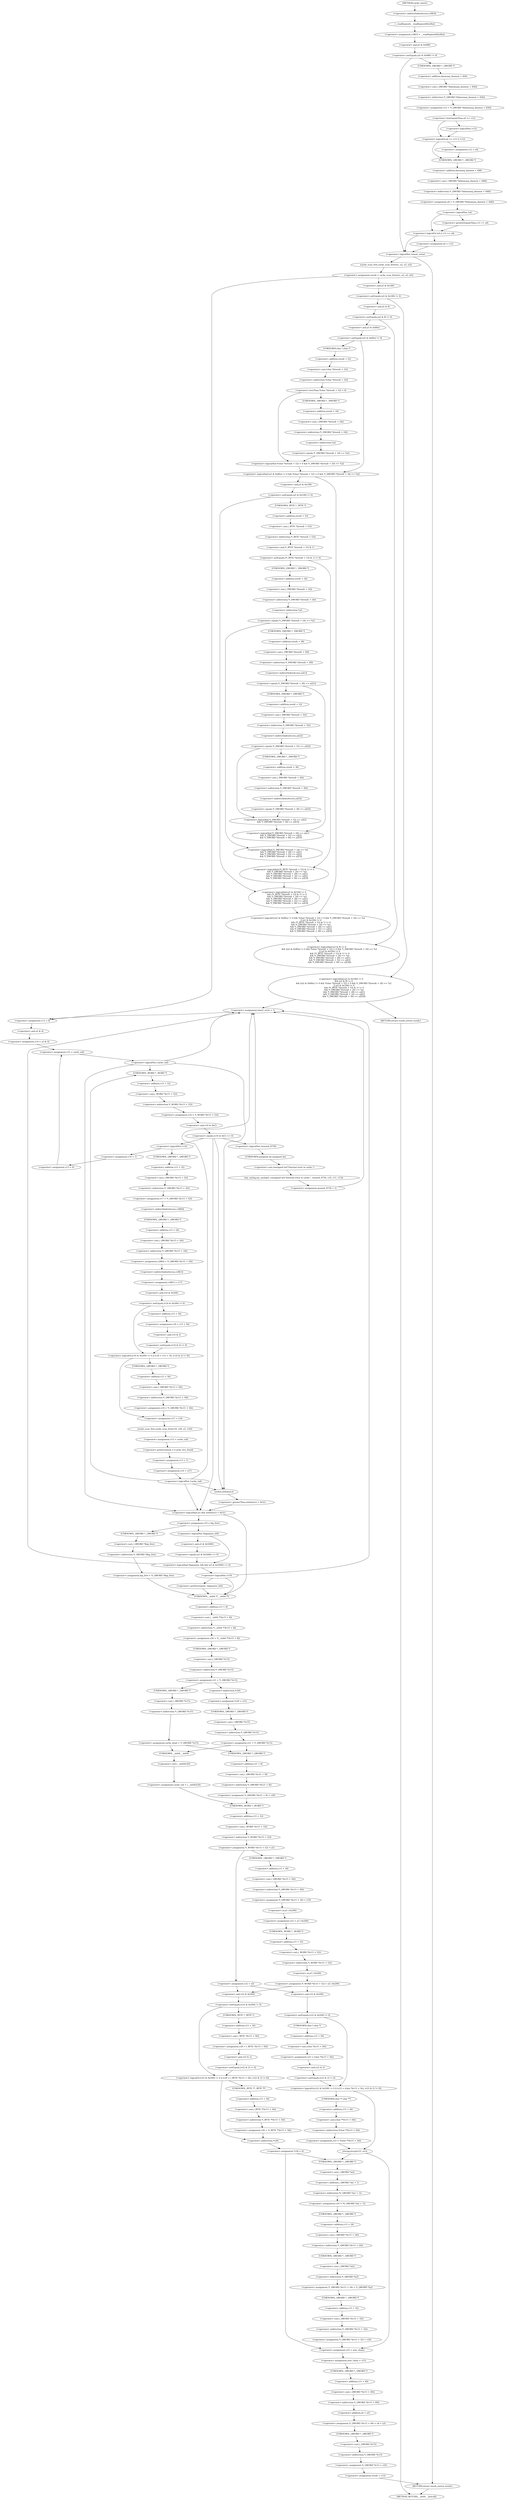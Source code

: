 digraph cache_insert {  
"1000148" [label = "(<operator>.assignment,v28[3] = __readfsqword(0x28u))" ]
"1000149" [label = "(<operator>.indirectIndexAccess,v28[3])" ]
"1000152" [label = "(__readfsqword,__readfsqword(0x28u))" ]
"1000155" [label = "(<operator>.notEquals,(a5 & 0x980) != 0)" ]
"1000156" [label = "(<operator>.and,a5 & 0x980)" ]
"1000161" [label = "(<operator>.assignment,v12 = *(_QWORD *)(dnsmasq_daemon + 456))" ]
"1000163" [label = "(<operator>.indirection,*(_QWORD *)(dnsmasq_daemon + 456))" ]
"1000164" [label = "(<operator>.cast,(_QWORD *)(dnsmasq_daemon + 456))" ]
"1000165" [label = "(UNKNOWN,_QWORD *,_QWORD *)" ]
"1000166" [label = "(<operator>.addition,dnsmasq_daemon + 456)" ]
"1000170" [label = "(<operator>.logicalOr,a4 <= v12 || !v12)" ]
"1000171" [label = "(<operator>.lessEqualsThan,a4 <= v12)" ]
"1000174" [label = "(<operator>.logicalNot,!v12)" ]
"1000176" [label = "(<operator>.assignment,v12 = a4)" ]
"1000179" [label = "(<operator>.assignment,a4 = *(_QWORD *)(dnsmasq_daemon + 448))" ]
"1000181" [label = "(<operator>.indirection,*(_QWORD *)(dnsmasq_daemon + 448))" ]
"1000182" [label = "(<operator>.cast,(_QWORD *)(dnsmasq_daemon + 448))" ]
"1000183" [label = "(UNKNOWN,_QWORD *,_QWORD *)" ]
"1000184" [label = "(<operator>.addition,dnsmasq_daemon + 448)" ]
"1000188" [label = "(<operator>.logicalOr,!a4 || v12 >= a4)" ]
"1000189" [label = "(<operator>.logicalNot,!a4)" ]
"1000191" [label = "(<operator>.greaterEqualsThan,v12 >= a4)" ]
"1000194" [label = "(<operator>.assignment,a4 = v12)" ]
"1000199" [label = "(<operator>.logicalNot,!insert_error)" ]
"1000202" [label = "(<operator>.assignment,result = cache_scan_free(src, a2, a3, a5))" ]
"1000204" [label = "(cache_scan_free,cache_scan_free(src, a2, a3, a5))" ]
"1000213" [label = "(<operator>.logicalAnd,(a5 & 0x180) != 0\n        && (a5 & 8) != 0\n        && ((a5 & 0x80u) != 0 && *(char *)(result + 52) < 0 && *(_DWORD *)(result + 24) == *a2\n         || (a5 & 0x100) != 0\n         && (*(_BYTE *)(result + 53) & 1) != 0\n         && *(_DWORD *)(result + 24) == *a2\n         && *(_DWORD *)(result + 28) == a2[1]\n         && *(_DWORD *)(result + 32) == a2[2]\n         && *(_DWORD *)(result + 36) == a2[3]))" ]
"1000214" [label = "(<operator>.notEquals,(a5 & 0x180) != 0)" ]
"1000215" [label = "(<operator>.and,a5 & 0x180)" ]
"1000219" [label = "(<operator>.logicalAnd,(a5 & 8) != 0\n        && ((a5 & 0x80u) != 0 && *(char *)(result + 52) < 0 && *(_DWORD *)(result + 24) == *a2\n         || (a5 & 0x100) != 0\n         && (*(_BYTE *)(result + 53) & 1) != 0\n         && *(_DWORD *)(result + 24) == *a2\n         && *(_DWORD *)(result + 28) == a2[1]\n         && *(_DWORD *)(result + 32) == a2[2]\n         && *(_DWORD *)(result + 36) == a2[3]))" ]
"1000220" [label = "(<operator>.notEquals,(a5 & 8) != 0)" ]
"1000221" [label = "(<operator>.and,a5 & 8)" ]
"1000225" [label = "(<operator>.logicalOr,(a5 & 0x80u) != 0 && *(char *)(result + 52) < 0 && *(_DWORD *)(result + 24) == *a2\n         || (a5 & 0x100) != 0\n         && (*(_BYTE *)(result + 53) & 1) != 0\n         && *(_DWORD *)(result + 24) == *a2\n         && *(_DWORD *)(result + 28) == a2[1]\n         && *(_DWORD *)(result + 32) == a2[2]\n         && *(_DWORD *)(result + 36) == a2[3])" ]
"1000226" [label = "(<operator>.logicalAnd,(a5 & 0x80u) != 0 && *(char *)(result + 52) < 0 && *(_DWORD *)(result + 24) == *a2)" ]
"1000227" [label = "(<operator>.notEquals,(a5 & 0x80u) != 0)" ]
"1000228" [label = "(<operator>.and,a5 & 0x80u)" ]
"1000232" [label = "(<operator>.logicalAnd,*(char *)(result + 52) < 0 && *(_DWORD *)(result + 24) == *a2)" ]
"1000233" [label = "(<operator>.lessThan,*(char *)(result + 52) < 0)" ]
"1000234" [label = "(<operator>.indirection,*(char *)(result + 52))" ]
"1000235" [label = "(<operator>.cast,(char *)(result + 52))" ]
"1000236" [label = "(UNKNOWN,char *,char *)" ]
"1000237" [label = "(<operator>.addition,result + 52)" ]
"1000241" [label = "(<operator>.equals,*(_DWORD *)(result + 24) == *a2)" ]
"1000242" [label = "(<operator>.indirection,*(_DWORD *)(result + 24))" ]
"1000243" [label = "(<operator>.cast,(_DWORD *)(result + 24))" ]
"1000244" [label = "(UNKNOWN,_DWORD *,_DWORD *)" ]
"1000245" [label = "(<operator>.addition,result + 24)" ]
"1000248" [label = "(<operator>.indirection,*a2)" ]
"1000250" [label = "(<operator>.logicalAnd,(a5 & 0x100) != 0\n         && (*(_BYTE *)(result + 53) & 1) != 0\n         && *(_DWORD *)(result + 24) == *a2\n         && *(_DWORD *)(result + 28) == a2[1]\n         && *(_DWORD *)(result + 32) == a2[2]\n         && *(_DWORD *)(result + 36) == a2[3])" ]
"1000251" [label = "(<operator>.notEquals,(a5 & 0x100) != 0)" ]
"1000252" [label = "(<operator>.and,a5 & 0x100)" ]
"1000256" [label = "(<operator>.logicalAnd,(*(_BYTE *)(result + 53) & 1) != 0\n         && *(_DWORD *)(result + 24) == *a2\n         && *(_DWORD *)(result + 28) == a2[1]\n         && *(_DWORD *)(result + 32) == a2[2]\n         && *(_DWORD *)(result + 36) == a2[3])" ]
"1000257" [label = "(<operator>.notEquals,(*(_BYTE *)(result + 53) & 1) != 0)" ]
"1000258" [label = "(<operator>.and,*(_BYTE *)(result + 53) & 1)" ]
"1000259" [label = "(<operator>.indirection,*(_BYTE *)(result + 53))" ]
"1000260" [label = "(<operator>.cast,(_BYTE *)(result + 53))" ]
"1000261" [label = "(UNKNOWN,_BYTE *,_BYTE *)" ]
"1000262" [label = "(<operator>.addition,result + 53)" ]
"1000267" [label = "(<operator>.logicalAnd,*(_DWORD *)(result + 24) == *a2\n         && *(_DWORD *)(result + 28) == a2[1]\n         && *(_DWORD *)(result + 32) == a2[2]\n         && *(_DWORD *)(result + 36) == a2[3])" ]
"1000268" [label = "(<operator>.equals,*(_DWORD *)(result + 24) == *a2)" ]
"1000269" [label = "(<operator>.indirection,*(_DWORD *)(result + 24))" ]
"1000270" [label = "(<operator>.cast,(_DWORD *)(result + 24))" ]
"1000271" [label = "(UNKNOWN,_DWORD *,_DWORD *)" ]
"1000272" [label = "(<operator>.addition,result + 24)" ]
"1000275" [label = "(<operator>.indirection,*a2)" ]
"1000277" [label = "(<operator>.logicalAnd,*(_DWORD *)(result + 28) == a2[1]\n         && *(_DWORD *)(result + 32) == a2[2]\n         && *(_DWORD *)(result + 36) == a2[3])" ]
"1000278" [label = "(<operator>.equals,*(_DWORD *)(result + 28) == a2[1])" ]
"1000279" [label = "(<operator>.indirection,*(_DWORD *)(result + 28))" ]
"1000280" [label = "(<operator>.cast,(_DWORD *)(result + 28))" ]
"1000281" [label = "(UNKNOWN,_DWORD *,_DWORD *)" ]
"1000282" [label = "(<operator>.addition,result + 28)" ]
"1000285" [label = "(<operator>.indirectIndexAccess,a2[1])" ]
"1000288" [label = "(<operator>.logicalAnd,*(_DWORD *)(result + 32) == a2[2]\n         && *(_DWORD *)(result + 36) == a2[3])" ]
"1000289" [label = "(<operator>.equals,*(_DWORD *)(result + 32) == a2[2])" ]
"1000290" [label = "(<operator>.indirection,*(_DWORD *)(result + 32))" ]
"1000291" [label = "(<operator>.cast,(_DWORD *)(result + 32))" ]
"1000292" [label = "(UNKNOWN,_DWORD *,_DWORD *)" ]
"1000293" [label = "(<operator>.addition,result + 32)" ]
"1000296" [label = "(<operator>.indirectIndexAccess,a2[2])" ]
"1000299" [label = "(<operator>.equals,*(_DWORD *)(result + 36) == a2[3])" ]
"1000300" [label = "(<operator>.indirection,*(_DWORD *)(result + 36))" ]
"1000301" [label = "(<operator>.cast,(_DWORD *)(result + 36))" ]
"1000302" [label = "(UNKNOWN,_DWORD *,_DWORD *)" ]
"1000303" [label = "(<operator>.addition,result + 36)" ]
"1000306" [label = "(<operator>.indirectIndexAccess,a2[3])" ]
"1000310" [label = "(RETURN,return result;,return result;)" ]
"1000313" [label = "(<operator>.assignment,insert_error = 1)" ]
"1000317" [label = "(<operator>.assignment,v13 = 0)" ]
"1000320" [label = "(<operator>.assignment,v14 = a5 & 4)" ]
"1000322" [label = "(<operator>.and,a5 & 4)" ]
"1000326" [label = "(<operator>.assignment,v15 = cache_tail)" ]
"1000330" [label = "(<operator>.logicalNot,!cache_tail)" ]
"1000336" [label = "(<operator>.assignment,v16 = *(_WORD *)(v15 + 52))" ]
"1000338" [label = "(<operator>.indirection,*(_WORD *)(v15 + 52))" ]
"1000339" [label = "(<operator>.cast,(_WORD *)(v15 + 52))" ]
"1000340" [label = "(UNKNOWN,_WORD *,_WORD *)" ]
"1000341" [label = "(<operator>.addition,v15 + 52)" ]
"1000345" [label = "(<operator>.equals,(v16 & 0xC) == 0)" ]
"1000346" [label = "(<operator>.and,v16 & 0xC)" ]
"1000355" [label = "(<operator>.logicalNot,!warned_8730)" ]
"1000358" [label = "(my_syslog,my_syslog(3, (unsigned int)\"Internal error in cache.\", warned_8730, v10, v11, v13))" ]
"1000360" [label = "(<operator>.cast,(unsigned int)\"Internal error in cache.\")" ]
"1000361" [label = "(UNKNOWN,unsigned int,unsigned int)" ]
"1000367" [label = "(<operator>.assignment,warned_8730 = 1)" ]
"1000372" [label = "(<operator>.logicalNot,!v14)" ]
"1000375" [label = "(<operator>.assignment,v14 = 1)" ]
"1000378" [label = "(<operator>.assignment,v13 = 0)" ]
"1000382" [label = "(<operator>.assignment,v17 = *(_QWORD *)(v15 + 32))" ]
"1000384" [label = "(<operator>.indirection,*(_QWORD *)(v15 + 32))" ]
"1000385" [label = "(<operator>.cast,(_QWORD *)(v15 + 32))" ]
"1000386" [label = "(UNKNOWN,_QWORD *,_QWORD *)" ]
"1000387" [label = "(<operator>.addition,v15 + 32)" ]
"1000390" [label = "(<operator>.assignment,v28[0] = *(_QWORD *)(v15 + 24))" ]
"1000391" [label = "(<operator>.indirectIndexAccess,v28[0])" ]
"1000394" [label = "(<operator>.indirection,*(_QWORD *)(v15 + 24))" ]
"1000395" [label = "(<operator>.cast,(_QWORD *)(v15 + 24))" ]
"1000396" [label = "(UNKNOWN,_QWORD *,_QWORD *)" ]
"1000397" [label = "(<operator>.addition,v15 + 24)" ]
"1000400" [label = "(<operator>.assignment,v28[1] = v17)" ]
"1000401" [label = "(<operator>.indirectIndexAccess,v28[1])" ]
"1000406" [label = "(<operator>.logicalOr,(v16 & 0x200) != 0 || (v18 = v15 + 56, (v16 & 2) != 0))" ]
"1000407" [label = "(<operator>.notEquals,(v16 & 0x200) != 0)" ]
"1000408" [label = "(<operator>.and,v16 & 0x200)" ]
"1000413" [label = "(<operator>.assignment,v18 = v15 + 56)" ]
"1000415" [label = "(<operator>.addition,v15 + 56)" ]
"1000418" [label = "(<operator>.notEquals,(v16 & 2) != 0)" ]
"1000419" [label = "(<operator>.and,v16 & 2)" ]
"1000423" [label = "(<operator>.assignment,v18 = *(_QWORD *)(v15 + 56))" ]
"1000425" [label = "(<operator>.indirection,*(_QWORD *)(v15 + 56))" ]
"1000426" [label = "(<operator>.cast,(_QWORD *)(v15 + 56))" ]
"1000427" [label = "(UNKNOWN,_QWORD *,_QWORD *)" ]
"1000428" [label = "(<operator>.addition,v15 + 56)" ]
"1000431" [label = "(<operator>.assignment,v27 = v14)" ]
"1000434" [label = "(cache_scan_free,cache_scan_free(v18, v28, a3, v16))" ]
"1000439" [label = "(<operator>.assignment,v15 = cache_tail)" ]
"1000442" [label = "(<operator>.preIncrement,++cache_live_freed)" ]
"1000444" [label = "(<operator>.assignment,v13 = 1)" ]
"1000447" [label = "(<operator>.assignment,v14 = v27)" ]
"1000451" [label = "(<operator>.logicalNot,!cache_tail)" ]
"1000455" [label = "(<operator>.logicalAnd,src && strlen(src) > 0x31)" ]
"1000457" [label = "(<operator>.greaterThan,strlen(src) > 0x31)" ]
"1000458" [label = "(strlen,strlen(src))" ]
"1000462" [label = "(<operator>.assignment,v19 = big_free)" ]
"1000468" [label = "(<operator>.assignment,big_free = *(_QWORD *)big_free)" ]
"1000470" [label = "(<operator>.indirection,*(_QWORD *)big_free)" ]
"1000471" [label = "(<operator>.cast,(_QWORD *)big_free)" ]
"1000472" [label = "(UNKNOWN,_QWORD *,_QWORD *)" ]
"1000477" [label = "(<operator>.logicalAnd,!bignames_left && (a5 & 0x5000) == 0)" ]
"1000478" [label = "(<operator>.logicalNot,!bignames_left)" ]
"1000480" [label = "(<operator>.equals,(a5 & 0x5000) == 0)" ]
"1000481" [label = "(<operator>.and,a5 & 0x5000)" ]
"1000487" [label = "(<operator>.logicalNot,!v19)" ]
"1000492" [label = "(<operator>.preDecrement,--bignames_left)" ]
"1000497" [label = "(<operator>.assignment,v20 = *(__int64 **)(v15 + 8))" ]
"1000499" [label = "(<operator>.indirection,*(__int64 **)(v15 + 8))" ]
"1000500" [label = "(<operator>.cast,(__int64 **)(v15 + 8))" ]
"1000501" [label = "(UNKNOWN,__int64 **,__int64 **)" ]
"1000502" [label = "(<operator>.addition,v15 + 8)" ]
"1000505" [label = "(<operator>.assignment,v21 = *(_QWORD *)v15)" ]
"1000507" [label = "(<operator>.indirection,*(_QWORD *)v15)" ]
"1000508" [label = "(<operator>.cast,(_QWORD *)v15)" ]
"1000509" [label = "(UNKNOWN,_QWORD *,_QWORD *)" ]
"1000514" [label = "(<operator>.assignment,*v20 = v21)" ]
"1000515" [label = "(<operator>.indirection,*v20)" ]
"1000518" [label = "(<operator>.assignment,v21 = *(_QWORD *)v15)" ]
"1000520" [label = "(<operator>.indirection,*(_QWORD *)v15)" ]
"1000521" [label = "(<operator>.cast,(_QWORD *)v15)" ]
"1000522" [label = "(UNKNOWN,_QWORD *,_QWORD *)" ]
"1000526" [label = "(<operator>.assignment,cache_head = *(_QWORD *)v15)" ]
"1000528" [label = "(<operator>.indirection,*(_QWORD *)v15)" ]
"1000529" [label = "(<operator>.cast,(_QWORD *)v15)" ]
"1000530" [label = "(UNKNOWN,_QWORD *,_QWORD *)" ]
"1000534" [label = "(<operator>.assignment,*(_QWORD *)(v21 + 8) = v20)" ]
"1000535" [label = "(<operator>.indirection,*(_QWORD *)(v21 + 8))" ]
"1000536" [label = "(<operator>.cast,(_QWORD *)(v21 + 8))" ]
"1000537" [label = "(UNKNOWN,_QWORD *,_QWORD *)" ]
"1000538" [label = "(<operator>.addition,v21 + 8)" ]
"1000543" [label = "(<operator>.assignment,cache_tail = (__int64)v20)" ]
"1000545" [label = "(<operator>.cast,(__int64)v20)" ]
"1000546" [label = "(UNKNOWN,__int64,__int64)" ]
"1000548" [label = "(<operator>.assignment,*(_WORD *)(v15 + 52) = a5)" ]
"1000549" [label = "(<operator>.indirection,*(_WORD *)(v15 + 52))" ]
"1000550" [label = "(<operator>.cast,(_WORD *)(v15 + 52))" ]
"1000551" [label = "(UNKNOWN,_WORD *,_WORD *)" ]
"1000552" [label = "(<operator>.addition,v15 + 52)" ]
"1000559" [label = "(<operator>.assignment,*(_QWORD *)(v15 + 56) = v19)" ]
"1000560" [label = "(<operator>.indirection,*(_QWORD *)(v15 + 56))" ]
"1000561" [label = "(<operator>.cast,(_QWORD *)(v15 + 56))" ]
"1000562" [label = "(UNKNOWN,_QWORD *,_QWORD *)" ]
"1000563" [label = "(<operator>.addition,v15 + 56)" ]
"1000567" [label = "(<operator>.assignment,v22 = a5 | 0x200)" ]
"1000569" [label = "(<operator>.or,a5 | 0x200)" ]
"1000572" [label = "(<operator>.assignment,*(_WORD *)(v15 + 52) = a5 | 0x200)" ]
"1000573" [label = "(<operator>.indirection,*(_WORD *)(v15 + 52))" ]
"1000574" [label = "(<operator>.cast,(_WORD *)(v15 + 52))" ]
"1000575" [label = "(UNKNOWN,_WORD *,_WORD *)" ]
"1000576" [label = "(<operator>.addition,v15 + 52)" ]
"1000579" [label = "(<operator>.or,a5 | 0x200)" ]
"1000584" [label = "(<operator>.assignment,v22 = a5)" ]
"1000591" [label = "(<operator>.logicalOr,(v22 & 0x200) != 0 || (v23 = (char *)(v15 + 56), (v22 & 2) != 0))" ]
"1000592" [label = "(<operator>.notEquals,(v22 & 0x200) != 0)" ]
"1000593" [label = "(<operator>.and,v22 & 0x200)" ]
"1000598" [label = "(<operator>.assignment,v23 = (char *)(v15 + 56))" ]
"1000600" [label = "(<operator>.cast,(char *)(v15 + 56))" ]
"1000601" [label = "(UNKNOWN,char *,char *)" ]
"1000602" [label = "(<operator>.addition,v15 + 56)" ]
"1000605" [label = "(<operator>.notEquals,(v22 & 2) != 0)" ]
"1000606" [label = "(<operator>.and,v22 & 2)" ]
"1000610" [label = "(<operator>.assignment,v23 = *(char **)(v15 + 56))" ]
"1000612" [label = "(<operator>.indirection,*(char **)(v15 + 56))" ]
"1000613" [label = "(<operator>.cast,(char **)(v15 + 56))" ]
"1000614" [label = "(UNKNOWN,char **,char **)" ]
"1000615" [label = "(<operator>.addition,v15 + 56)" ]
"1000618" [label = "(strcpy,strcpy(v23, src))" ]
"1000624" [label = "(<operator>.logicalOr,(v22 & 0x200) != 0 || (v26 = (_BYTE *)(v15 + 56), (v22 & 2) != 0))" ]
"1000625" [label = "(<operator>.notEquals,(v22 & 0x200) != 0)" ]
"1000626" [label = "(<operator>.and,v22 & 0x200)" ]
"1000631" [label = "(<operator>.assignment,v26 = (_BYTE *)(v15 + 56))" ]
"1000633" [label = "(<operator>.cast,(_BYTE *)(v15 + 56))" ]
"1000634" [label = "(UNKNOWN,_BYTE *,_BYTE *)" ]
"1000635" [label = "(<operator>.addition,v15 + 56)" ]
"1000638" [label = "(<operator>.notEquals,(v22 & 2) != 0)" ]
"1000639" [label = "(<operator>.and,v22 & 2)" ]
"1000643" [label = "(<operator>.assignment,v26 = *(_BYTE **)(v15 + 56))" ]
"1000645" [label = "(<operator>.indirection,*(_BYTE **)(v15 + 56))" ]
"1000646" [label = "(<operator>.cast,(_BYTE **)(v15 + 56))" ]
"1000647" [label = "(UNKNOWN,_BYTE **,_BYTE **)" ]
"1000648" [label = "(<operator>.addition,v15 + 56)" ]
"1000651" [label = "(<operator>.assignment,*v26 = 0)" ]
"1000652" [label = "(<operator>.indirection,*v26)" ]
"1000658" [label = "(<operator>.assignment,v24 = *((_QWORD *)a2 + 1))" ]
"1000660" [label = "(<operator>.indirection,*((_QWORD *)a2 + 1))" ]
"1000661" [label = "(<operator>.addition,(_QWORD *)a2 + 1)" ]
"1000662" [label = "(<operator>.cast,(_QWORD *)a2)" ]
"1000663" [label = "(UNKNOWN,_QWORD *,_QWORD *)" ]
"1000666" [label = "(<operator>.assignment,*(_QWORD *)(v15 + 24) = *(_QWORD *)a2)" ]
"1000667" [label = "(<operator>.indirection,*(_QWORD *)(v15 + 24))" ]
"1000668" [label = "(<operator>.cast,(_QWORD *)(v15 + 24))" ]
"1000669" [label = "(UNKNOWN,_QWORD *,_QWORD *)" ]
"1000670" [label = "(<operator>.addition,v15 + 24)" ]
"1000673" [label = "(<operator>.indirection,*(_QWORD *)a2)" ]
"1000674" [label = "(<operator>.cast,(_QWORD *)a2)" ]
"1000675" [label = "(UNKNOWN,_QWORD *,_QWORD *)" ]
"1000677" [label = "(<operator>.assignment,*(_QWORD *)(v15 + 32) = v24)" ]
"1000678" [label = "(<operator>.indirection,*(_QWORD *)(v15 + 32))" ]
"1000679" [label = "(<operator>.cast,(_QWORD *)(v15 + 32))" ]
"1000680" [label = "(UNKNOWN,_QWORD *,_QWORD *)" ]
"1000681" [label = "(<operator>.addition,v15 + 32)" ]
"1000685" [label = "(<operator>.assignment,v25 = new_chain)" ]
"1000688" [label = "(<operator>.assignment,new_chain = v15)" ]
"1000691" [label = "(<operator>.assignment,*(_QWORD *)(v15 + 40) = a4 + a3)" ]
"1000692" [label = "(<operator>.indirection,*(_QWORD *)(v15 + 40))" ]
"1000693" [label = "(<operator>.cast,(_QWORD *)(v15 + 40))" ]
"1000694" [label = "(UNKNOWN,_QWORD *,_QWORD *)" ]
"1000695" [label = "(<operator>.addition,v15 + 40)" ]
"1000698" [label = "(<operator>.addition,a4 + a3)" ]
"1000701" [label = "(<operator>.assignment,*(_QWORD *)v15 = v25)" ]
"1000702" [label = "(<operator>.indirection,*(_QWORD *)v15)" ]
"1000703" [label = "(<operator>.cast,(_QWORD *)v15)" ]
"1000704" [label = "(UNKNOWN,_QWORD *,_QWORD *)" ]
"1000707" [label = "(<operator>.assignment,result = v15)" ]
"1000710" [label = "(RETURN,return result;,return result;)" ]
"1000121" [label = "(METHOD,cache_insert)" ]
"1000712" [label = "(METHOD_RETURN,__int64 __fastcall)" ]
  "1000148" -> "1000156" 
  "1000149" -> "1000152" 
  "1000152" -> "1000148" 
  "1000155" -> "1000165" 
  "1000155" -> "1000199" 
  "1000156" -> "1000155" 
  "1000161" -> "1000171" 
  "1000163" -> "1000161" 
  "1000164" -> "1000163" 
  "1000165" -> "1000166" 
  "1000166" -> "1000164" 
  "1000170" -> "1000176" 
  "1000170" -> "1000183" 
  "1000171" -> "1000170" 
  "1000171" -> "1000174" 
  "1000174" -> "1000170" 
  "1000176" -> "1000183" 
  "1000179" -> "1000189" 
  "1000181" -> "1000179" 
  "1000182" -> "1000181" 
  "1000183" -> "1000184" 
  "1000184" -> "1000182" 
  "1000188" -> "1000194" 
  "1000188" -> "1000199" 
  "1000189" -> "1000188" 
  "1000189" -> "1000191" 
  "1000191" -> "1000188" 
  "1000194" -> "1000199" 
  "1000199" -> "1000204" 
  "1000199" -> "1000710" 
  "1000202" -> "1000215" 
  "1000202" -> "1000317" 
  "1000204" -> "1000202" 
  "1000213" -> "1000310" 
  "1000213" -> "1000313" 
  "1000214" -> "1000213" 
  "1000214" -> "1000221" 
  "1000215" -> "1000214" 
  "1000219" -> "1000213" 
  "1000220" -> "1000219" 
  "1000220" -> "1000228" 
  "1000221" -> "1000220" 
  "1000225" -> "1000219" 
  "1000226" -> "1000225" 
  "1000226" -> "1000252" 
  "1000227" -> "1000236" 
  "1000227" -> "1000226" 
  "1000228" -> "1000227" 
  "1000232" -> "1000226" 
  "1000233" -> "1000244" 
  "1000233" -> "1000232" 
  "1000234" -> "1000233" 
  "1000235" -> "1000234" 
  "1000236" -> "1000237" 
  "1000237" -> "1000235" 
  "1000241" -> "1000232" 
  "1000242" -> "1000248" 
  "1000243" -> "1000242" 
  "1000244" -> "1000245" 
  "1000245" -> "1000243" 
  "1000248" -> "1000241" 
  "1000250" -> "1000225" 
  "1000251" -> "1000261" 
  "1000251" -> "1000250" 
  "1000252" -> "1000251" 
  "1000256" -> "1000250" 
  "1000257" -> "1000271" 
  "1000257" -> "1000256" 
  "1000258" -> "1000257" 
  "1000259" -> "1000258" 
  "1000260" -> "1000259" 
  "1000261" -> "1000262" 
  "1000262" -> "1000260" 
  "1000267" -> "1000256" 
  "1000268" -> "1000281" 
  "1000268" -> "1000267" 
  "1000269" -> "1000275" 
  "1000270" -> "1000269" 
  "1000271" -> "1000272" 
  "1000272" -> "1000270" 
  "1000275" -> "1000268" 
  "1000277" -> "1000267" 
  "1000278" -> "1000292" 
  "1000278" -> "1000277" 
  "1000279" -> "1000285" 
  "1000280" -> "1000279" 
  "1000281" -> "1000282" 
  "1000282" -> "1000280" 
  "1000285" -> "1000278" 
  "1000288" -> "1000277" 
  "1000289" -> "1000302" 
  "1000289" -> "1000288" 
  "1000290" -> "1000296" 
  "1000291" -> "1000290" 
  "1000292" -> "1000293" 
  "1000293" -> "1000291" 
  "1000296" -> "1000289" 
  "1000299" -> "1000288" 
  "1000300" -> "1000306" 
  "1000301" -> "1000300" 
  "1000302" -> "1000303" 
  "1000303" -> "1000301" 
  "1000306" -> "1000299" 
  "1000310" -> "1000712" 
  "1000313" -> "1000317" 
  "1000317" -> "1000322" 
  "1000320" -> "1000326" 
  "1000322" -> "1000320" 
  "1000326" -> "1000330" 
  "1000330" -> "1000313" 
  "1000330" -> "1000340" 
  "1000330" -> "1000455" 
  "1000330" -> "1000458" 
  "1000336" -> "1000346" 
  "1000338" -> "1000336" 
  "1000339" -> "1000338" 
  "1000340" -> "1000341" 
  "1000341" -> "1000339" 
  "1000345" -> "1000455" 
  "1000345" -> "1000458" 
  "1000345" -> "1000355" 
  "1000345" -> "1000372" 
  "1000346" -> "1000345" 
  "1000355" -> "1000361" 
  "1000355" -> "1000313" 
  "1000358" -> "1000367" 
  "1000360" -> "1000358" 
  "1000361" -> "1000360" 
  "1000367" -> "1000313" 
  "1000372" -> "1000375" 
  "1000372" -> "1000386" 
  "1000375" -> "1000378" 
  "1000378" -> "1000326" 
  "1000382" -> "1000391" 
  "1000384" -> "1000382" 
  "1000385" -> "1000384" 
  "1000386" -> "1000387" 
  "1000387" -> "1000385" 
  "1000390" -> "1000401" 
  "1000391" -> "1000396" 
  "1000394" -> "1000390" 
  "1000395" -> "1000394" 
  "1000396" -> "1000397" 
  "1000397" -> "1000395" 
  "1000400" -> "1000408" 
  "1000401" -> "1000400" 
  "1000406" -> "1000427" 
  "1000406" -> "1000431" 
  "1000407" -> "1000406" 
  "1000407" -> "1000415" 
  "1000408" -> "1000407" 
  "1000413" -> "1000419" 
  "1000415" -> "1000413" 
  "1000418" -> "1000406" 
  "1000419" -> "1000418" 
  "1000423" -> "1000431" 
  "1000425" -> "1000423" 
  "1000426" -> "1000425" 
  "1000427" -> "1000428" 
  "1000428" -> "1000426" 
  "1000431" -> "1000434" 
  "1000434" -> "1000439" 
  "1000439" -> "1000442" 
  "1000442" -> "1000444" 
  "1000444" -> "1000447" 
  "1000447" -> "1000451" 
  "1000451" -> "1000340" 
  "1000451" -> "1000455" 
  "1000451" -> "1000458" 
  "1000451" -> "1000313" 
  "1000455" -> "1000462" 
  "1000455" -> "1000501" 
  "1000457" -> "1000455" 
  "1000458" -> "1000457" 
  "1000462" -> "1000472" 
  "1000462" -> "1000478" 
  "1000468" -> "1000501" 
  "1000470" -> "1000468" 
  "1000471" -> "1000470" 
  "1000472" -> "1000471" 
  "1000477" -> "1000313" 
  "1000477" -> "1000487" 
  "1000478" -> "1000477" 
  "1000478" -> "1000481" 
  "1000480" -> "1000477" 
  "1000481" -> "1000480" 
  "1000487" -> "1000313" 
  "1000487" -> "1000492" 
  "1000487" -> "1000501" 
  "1000492" -> "1000501" 
  "1000497" -> "1000509" 
  "1000499" -> "1000497" 
  "1000500" -> "1000499" 
  "1000501" -> "1000502" 
  "1000502" -> "1000500" 
  "1000505" -> "1000515" 
  "1000505" -> "1000530" 
  "1000507" -> "1000505" 
  "1000508" -> "1000507" 
  "1000509" -> "1000508" 
  "1000514" -> "1000522" 
  "1000515" -> "1000514" 
  "1000518" -> "1000537" 
  "1000518" -> "1000546" 
  "1000520" -> "1000518" 
  "1000521" -> "1000520" 
  "1000522" -> "1000521" 
  "1000526" -> "1000537" 
  "1000526" -> "1000546" 
  "1000528" -> "1000526" 
  "1000529" -> "1000528" 
  "1000530" -> "1000529" 
  "1000534" -> "1000551" 
  "1000535" -> "1000534" 
  "1000536" -> "1000535" 
  "1000537" -> "1000538" 
  "1000538" -> "1000536" 
  "1000543" -> "1000551" 
  "1000545" -> "1000543" 
  "1000546" -> "1000545" 
  "1000548" -> "1000562" 
  "1000548" -> "1000584" 
  "1000549" -> "1000548" 
  "1000550" -> "1000549" 
  "1000551" -> "1000552" 
  "1000552" -> "1000550" 
  "1000559" -> "1000569" 
  "1000560" -> "1000559" 
  "1000561" -> "1000560" 
  "1000562" -> "1000563" 
  "1000563" -> "1000561" 
  "1000567" -> "1000575" 
  "1000569" -> "1000567" 
  "1000572" -> "1000593" 
  "1000572" -> "1000626" 
  "1000573" -> "1000579" 
  "1000574" -> "1000573" 
  "1000575" -> "1000576" 
  "1000576" -> "1000574" 
  "1000579" -> "1000572" 
  "1000584" -> "1000593" 
  "1000584" -> "1000626" 
  "1000591" -> "1000614" 
  "1000591" -> "1000618" 
  "1000592" -> "1000591" 
  "1000592" -> "1000601" 
  "1000593" -> "1000592" 
  "1000598" -> "1000606" 
  "1000600" -> "1000598" 
  "1000601" -> "1000602" 
  "1000602" -> "1000600" 
  "1000605" -> "1000591" 
  "1000606" -> "1000605" 
  "1000610" -> "1000618" 
  "1000612" -> "1000610" 
  "1000613" -> "1000612" 
  "1000614" -> "1000615" 
  "1000615" -> "1000613" 
  "1000618" -> "1000663" 
  "1000618" -> "1000685" 
  "1000624" -> "1000647" 
  "1000624" -> "1000652" 
  "1000625" -> "1000624" 
  "1000625" -> "1000634" 
  "1000626" -> "1000625" 
  "1000631" -> "1000639" 
  "1000633" -> "1000631" 
  "1000634" -> "1000635" 
  "1000635" -> "1000633" 
  "1000638" -> "1000624" 
  "1000639" -> "1000638" 
  "1000643" -> "1000652" 
  "1000645" -> "1000643" 
  "1000646" -> "1000645" 
  "1000647" -> "1000648" 
  "1000648" -> "1000646" 
  "1000651" -> "1000663" 
  "1000651" -> "1000685" 
  "1000652" -> "1000651" 
  "1000658" -> "1000669" 
  "1000660" -> "1000658" 
  "1000661" -> "1000660" 
  "1000662" -> "1000661" 
  "1000663" -> "1000662" 
  "1000666" -> "1000680" 
  "1000667" -> "1000675" 
  "1000668" -> "1000667" 
  "1000669" -> "1000670" 
  "1000670" -> "1000668" 
  "1000673" -> "1000666" 
  "1000674" -> "1000673" 
  "1000675" -> "1000674" 
  "1000677" -> "1000685" 
  "1000678" -> "1000677" 
  "1000679" -> "1000678" 
  "1000680" -> "1000681" 
  "1000681" -> "1000679" 
  "1000685" -> "1000688" 
  "1000688" -> "1000694" 
  "1000691" -> "1000704" 
  "1000692" -> "1000698" 
  "1000693" -> "1000692" 
  "1000694" -> "1000695" 
  "1000695" -> "1000693" 
  "1000698" -> "1000691" 
  "1000701" -> "1000707" 
  "1000702" -> "1000701" 
  "1000703" -> "1000702" 
  "1000704" -> "1000703" 
  "1000707" -> "1000710" 
  "1000710" -> "1000712" 
  "1000121" -> "1000149" 
}

